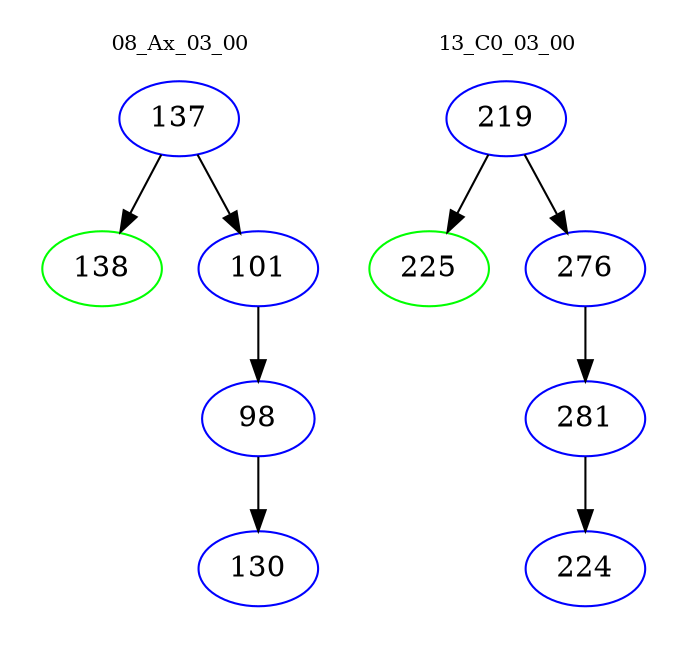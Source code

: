 digraph{
subgraph cluster_0 {
color = white
label = "08_Ax_03_00";
fontsize=10;
T0_137 [label="137", color="blue"]
T0_137 -> T0_138 [color="black"]
T0_138 [label="138", color="green"]
T0_137 -> T0_101 [color="black"]
T0_101 [label="101", color="blue"]
T0_101 -> T0_98 [color="black"]
T0_98 [label="98", color="blue"]
T0_98 -> T0_130 [color="black"]
T0_130 [label="130", color="blue"]
}
subgraph cluster_1 {
color = white
label = "13_C0_03_00";
fontsize=10;
T1_219 [label="219", color="blue"]
T1_219 -> T1_225 [color="black"]
T1_225 [label="225", color="green"]
T1_219 -> T1_276 [color="black"]
T1_276 [label="276", color="blue"]
T1_276 -> T1_281 [color="black"]
T1_281 [label="281", color="blue"]
T1_281 -> T1_224 [color="black"]
T1_224 [label="224", color="blue"]
}
}
